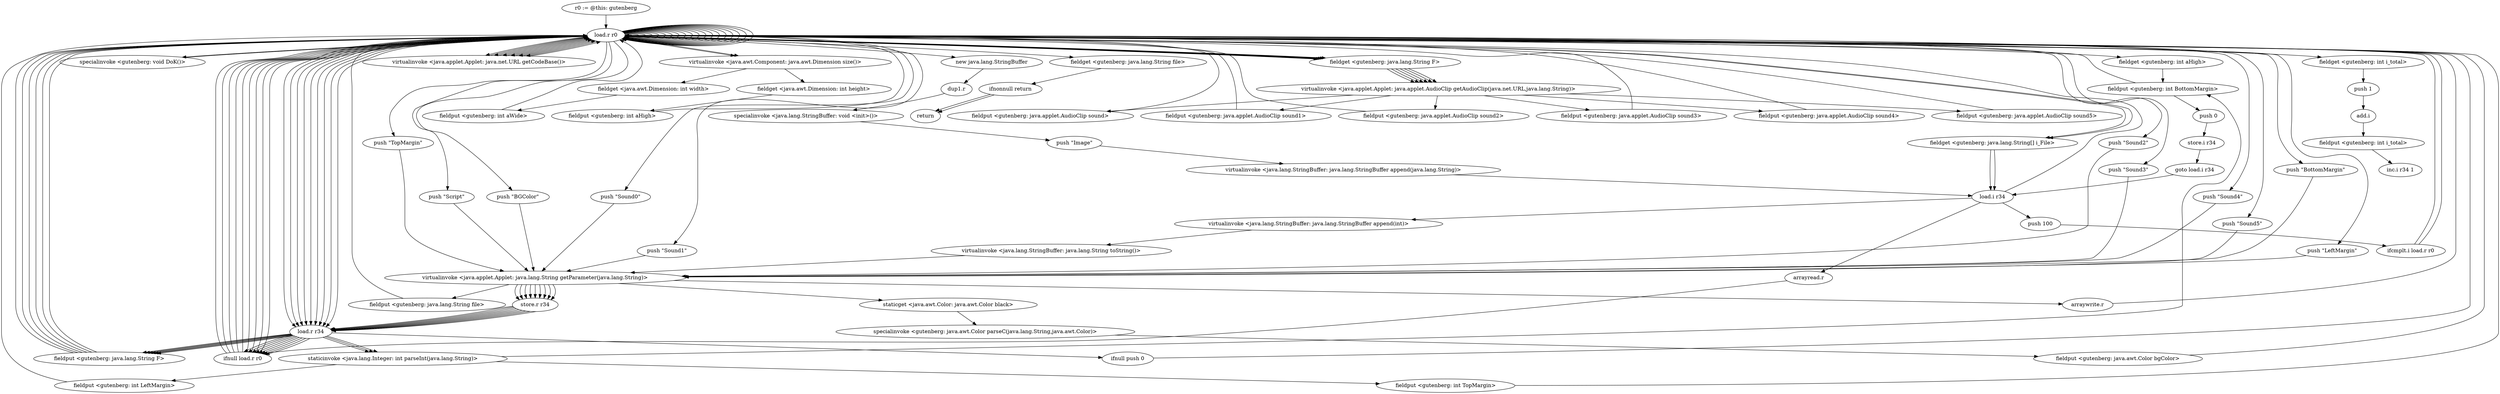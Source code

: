 digraph "" {
    "r0 := @this: gutenberg"
    "load.r r0"
    "r0 := @this: gutenberg"->"load.r r0";
    "load.r r0"->"load.r r0";
    "virtualinvoke <java.awt.Component: java.awt.Dimension size()>"
    "load.r r0"->"virtualinvoke <java.awt.Component: java.awt.Dimension size()>";
    "fieldget <java.awt.Dimension: int width>"
    "virtualinvoke <java.awt.Component: java.awt.Dimension size()>"->"fieldget <java.awt.Dimension: int width>";
    "fieldput <gutenberg: int aWide>"
    "fieldget <java.awt.Dimension: int width>"->"fieldput <gutenberg: int aWide>";
    "fieldput <gutenberg: int aWide>"->"load.r r0";
    "load.r r0"->"load.r r0";
    "load.r r0"->"virtualinvoke <java.awt.Component: java.awt.Dimension size()>";
    "fieldget <java.awt.Dimension: int height>"
    "virtualinvoke <java.awt.Component: java.awt.Dimension size()>"->"fieldget <java.awt.Dimension: int height>";
    "fieldput <gutenberg: int aHigh>"
    "fieldget <java.awt.Dimension: int height>"->"fieldput <gutenberg: int aHigh>";
    "fieldput <gutenberg: int aHigh>"->"load.r r0";
    "load.r r0"->"load.r r0";
    "fieldget <gutenberg: int aHigh>"
    "load.r r0"->"fieldget <gutenberg: int aHigh>";
    "fieldput <gutenberg: int BottomMargin>"
    "fieldget <gutenberg: int aHigh>"->"fieldput <gutenberg: int BottomMargin>";
    "fieldput <gutenberg: int BottomMargin>"->"load.r r0";
    "specialinvoke <gutenberg: void DoK()>"
    "load.r r0"->"specialinvoke <gutenberg: void DoK()>";
    "specialinvoke <gutenberg: void DoK()>"->"load.r r0";
    "load.r r0"->"load.r r0";
    "load.r r0"->"load.r r0";
    "push \"BGColor\""
    "load.r r0"->"push \"BGColor\"";
    "virtualinvoke <java.applet.Applet: java.lang.String getParameter(java.lang.String)>"
    "push \"BGColor\""->"virtualinvoke <java.applet.Applet: java.lang.String getParameter(java.lang.String)>";
    "staticget <java.awt.Color: java.awt.Color black>"
    "virtualinvoke <java.applet.Applet: java.lang.String getParameter(java.lang.String)>"->"staticget <java.awt.Color: java.awt.Color black>";
    "specialinvoke <gutenberg: java.awt.Color parseC(java.lang.String,java.awt.Color)>"
    "staticget <java.awt.Color: java.awt.Color black>"->"specialinvoke <gutenberg: java.awt.Color parseC(java.lang.String,java.awt.Color)>";
    "fieldput <gutenberg: java.awt.Color bgColor>"
    "specialinvoke <gutenberg: java.awt.Color parseC(java.lang.String,java.awt.Color)>"->"fieldput <gutenberg: java.awt.Color bgColor>";
    "fieldput <gutenberg: java.awt.Color bgColor>"->"load.r r0";
    "push \"Sound0\""
    "load.r r0"->"push \"Sound0\"";
    "push \"Sound0\""->"virtualinvoke <java.applet.Applet: java.lang.String getParameter(java.lang.String)>";
    "store.r r34"
    "virtualinvoke <java.applet.Applet: java.lang.String getParameter(java.lang.String)>"->"store.r r34";
    "load.r r34"
    "store.r r34"->"load.r r34";
    "ifnull load.r r0"
    "load.r r34"->"ifnull load.r r0";
    "ifnull load.r r0"->"load.r r0";
    "load.r r0"->"load.r r34";
    "fieldput <gutenberg: java.lang.String F>"
    "load.r r34"->"fieldput <gutenberg: java.lang.String F>";
    "fieldput <gutenberg: java.lang.String F>"->"load.r r0";
    "load.r r0"->"load.r r0";
    "load.r r0"->"load.r r0";
    "virtualinvoke <java.applet.Applet: java.net.URL getCodeBase()>"
    "load.r r0"->"virtualinvoke <java.applet.Applet: java.net.URL getCodeBase()>";
    "virtualinvoke <java.applet.Applet: java.net.URL getCodeBase()>"->"load.r r0";
    "fieldget <gutenberg: java.lang.String F>"
    "load.r r0"->"fieldget <gutenberg: java.lang.String F>";
    "virtualinvoke <java.applet.Applet: java.applet.AudioClip getAudioClip(java.net.URL,java.lang.String)>"
    "fieldget <gutenberg: java.lang.String F>"->"virtualinvoke <java.applet.Applet: java.applet.AudioClip getAudioClip(java.net.URL,java.lang.String)>";
    "fieldput <gutenberg: java.applet.AudioClip sound>"
    "virtualinvoke <java.applet.Applet: java.applet.AudioClip getAudioClip(java.net.URL,java.lang.String)>"->"fieldput <gutenberg: java.applet.AudioClip sound>";
    "fieldput <gutenberg: java.applet.AudioClip sound>"->"load.r r0";
    "push \"Sound1\""
    "load.r r0"->"push \"Sound1\"";
    "push \"Sound1\""->"virtualinvoke <java.applet.Applet: java.lang.String getParameter(java.lang.String)>";
    "virtualinvoke <java.applet.Applet: java.lang.String getParameter(java.lang.String)>"->"store.r r34";
    "store.r r34"->"load.r r34";
    "load.r r34"->"ifnull load.r r0";
    "ifnull load.r r0"->"load.r r0";
    "load.r r0"->"load.r r34";
    "load.r r34"->"fieldput <gutenberg: java.lang.String F>";
    "fieldput <gutenberg: java.lang.String F>"->"load.r r0";
    "load.r r0"->"load.r r0";
    "load.r r0"->"load.r r0";
    "load.r r0"->"virtualinvoke <java.applet.Applet: java.net.URL getCodeBase()>";
    "virtualinvoke <java.applet.Applet: java.net.URL getCodeBase()>"->"load.r r0";
    "load.r r0"->"fieldget <gutenberg: java.lang.String F>";
    "fieldget <gutenberg: java.lang.String F>"->"virtualinvoke <java.applet.Applet: java.applet.AudioClip getAudioClip(java.net.URL,java.lang.String)>";
    "fieldput <gutenberg: java.applet.AudioClip sound1>"
    "virtualinvoke <java.applet.Applet: java.applet.AudioClip getAudioClip(java.net.URL,java.lang.String)>"->"fieldput <gutenberg: java.applet.AudioClip sound1>";
    "fieldput <gutenberg: java.applet.AudioClip sound1>"->"load.r r0";
    "push \"Sound2\""
    "load.r r0"->"push \"Sound2\"";
    "push \"Sound2\""->"virtualinvoke <java.applet.Applet: java.lang.String getParameter(java.lang.String)>";
    "virtualinvoke <java.applet.Applet: java.lang.String getParameter(java.lang.String)>"->"store.r r34";
    "store.r r34"->"load.r r34";
    "load.r r34"->"ifnull load.r r0";
    "ifnull load.r r0"->"load.r r0";
    "load.r r0"->"load.r r34";
    "load.r r34"->"fieldput <gutenberg: java.lang.String F>";
    "fieldput <gutenberg: java.lang.String F>"->"load.r r0";
    "load.r r0"->"load.r r0";
    "load.r r0"->"load.r r0";
    "load.r r0"->"virtualinvoke <java.applet.Applet: java.net.URL getCodeBase()>";
    "virtualinvoke <java.applet.Applet: java.net.URL getCodeBase()>"->"load.r r0";
    "load.r r0"->"fieldget <gutenberg: java.lang.String F>";
    "fieldget <gutenberg: java.lang.String F>"->"virtualinvoke <java.applet.Applet: java.applet.AudioClip getAudioClip(java.net.URL,java.lang.String)>";
    "fieldput <gutenberg: java.applet.AudioClip sound2>"
    "virtualinvoke <java.applet.Applet: java.applet.AudioClip getAudioClip(java.net.URL,java.lang.String)>"->"fieldput <gutenberg: java.applet.AudioClip sound2>";
    "fieldput <gutenberg: java.applet.AudioClip sound2>"->"load.r r0";
    "push \"Sound3\""
    "load.r r0"->"push \"Sound3\"";
    "push \"Sound3\""->"virtualinvoke <java.applet.Applet: java.lang.String getParameter(java.lang.String)>";
    "virtualinvoke <java.applet.Applet: java.lang.String getParameter(java.lang.String)>"->"store.r r34";
    "store.r r34"->"load.r r34";
    "load.r r34"->"ifnull load.r r0";
    "ifnull load.r r0"->"load.r r0";
    "load.r r0"->"load.r r34";
    "load.r r34"->"fieldput <gutenberg: java.lang.String F>";
    "fieldput <gutenberg: java.lang.String F>"->"load.r r0";
    "load.r r0"->"load.r r0";
    "load.r r0"->"load.r r0";
    "load.r r0"->"virtualinvoke <java.applet.Applet: java.net.URL getCodeBase()>";
    "virtualinvoke <java.applet.Applet: java.net.URL getCodeBase()>"->"load.r r0";
    "load.r r0"->"fieldget <gutenberg: java.lang.String F>";
    "fieldget <gutenberg: java.lang.String F>"->"virtualinvoke <java.applet.Applet: java.applet.AudioClip getAudioClip(java.net.URL,java.lang.String)>";
    "fieldput <gutenberg: java.applet.AudioClip sound3>"
    "virtualinvoke <java.applet.Applet: java.applet.AudioClip getAudioClip(java.net.URL,java.lang.String)>"->"fieldput <gutenberg: java.applet.AudioClip sound3>";
    "fieldput <gutenberg: java.applet.AudioClip sound3>"->"load.r r0";
    "push \"Sound4\""
    "load.r r0"->"push \"Sound4\"";
    "push \"Sound4\""->"virtualinvoke <java.applet.Applet: java.lang.String getParameter(java.lang.String)>";
    "virtualinvoke <java.applet.Applet: java.lang.String getParameter(java.lang.String)>"->"store.r r34";
    "store.r r34"->"load.r r34";
    "load.r r34"->"ifnull load.r r0";
    "ifnull load.r r0"->"load.r r0";
    "load.r r0"->"load.r r34";
    "load.r r34"->"fieldput <gutenberg: java.lang.String F>";
    "fieldput <gutenberg: java.lang.String F>"->"load.r r0";
    "load.r r0"->"load.r r0";
    "load.r r0"->"load.r r0";
    "load.r r0"->"virtualinvoke <java.applet.Applet: java.net.URL getCodeBase()>";
    "virtualinvoke <java.applet.Applet: java.net.URL getCodeBase()>"->"load.r r0";
    "load.r r0"->"fieldget <gutenberg: java.lang.String F>";
    "fieldget <gutenberg: java.lang.String F>"->"virtualinvoke <java.applet.Applet: java.applet.AudioClip getAudioClip(java.net.URL,java.lang.String)>";
    "fieldput <gutenberg: java.applet.AudioClip sound4>"
    "virtualinvoke <java.applet.Applet: java.applet.AudioClip getAudioClip(java.net.URL,java.lang.String)>"->"fieldput <gutenberg: java.applet.AudioClip sound4>";
    "fieldput <gutenberg: java.applet.AudioClip sound4>"->"load.r r0";
    "push \"Sound5\""
    "load.r r0"->"push \"Sound5\"";
    "push \"Sound5\""->"virtualinvoke <java.applet.Applet: java.lang.String getParameter(java.lang.String)>";
    "virtualinvoke <java.applet.Applet: java.lang.String getParameter(java.lang.String)>"->"store.r r34";
    "store.r r34"->"load.r r34";
    "load.r r34"->"ifnull load.r r0";
    "ifnull load.r r0"->"load.r r0";
    "load.r r0"->"load.r r34";
    "load.r r34"->"fieldput <gutenberg: java.lang.String F>";
    "fieldput <gutenberg: java.lang.String F>"->"load.r r0";
    "load.r r0"->"load.r r0";
    "load.r r0"->"load.r r0";
    "load.r r0"->"virtualinvoke <java.applet.Applet: java.net.URL getCodeBase()>";
    "virtualinvoke <java.applet.Applet: java.net.URL getCodeBase()>"->"load.r r0";
    "load.r r0"->"fieldget <gutenberg: java.lang.String F>";
    "fieldget <gutenberg: java.lang.String F>"->"virtualinvoke <java.applet.Applet: java.applet.AudioClip getAudioClip(java.net.URL,java.lang.String)>";
    "fieldput <gutenberg: java.applet.AudioClip sound5>"
    "virtualinvoke <java.applet.Applet: java.applet.AudioClip getAudioClip(java.net.URL,java.lang.String)>"->"fieldput <gutenberg: java.applet.AudioClip sound5>";
    "fieldput <gutenberg: java.applet.AudioClip sound5>"->"load.r r0";
    "push \"LeftMargin\""
    "load.r r0"->"push \"LeftMargin\"";
    "push \"LeftMargin\""->"virtualinvoke <java.applet.Applet: java.lang.String getParameter(java.lang.String)>";
    "virtualinvoke <java.applet.Applet: java.lang.String getParameter(java.lang.String)>"->"store.r r34";
    "store.r r34"->"load.r r34";
    "load.r r34"->"ifnull load.r r0";
    "ifnull load.r r0"->"load.r r0";
    "load.r r0"->"load.r r34";
    "staticinvoke <java.lang.Integer: int parseInt(java.lang.String)>"
    "load.r r34"->"staticinvoke <java.lang.Integer: int parseInt(java.lang.String)>";
    "fieldput <gutenberg: int LeftMargin>"
    "staticinvoke <java.lang.Integer: int parseInt(java.lang.String)>"->"fieldput <gutenberg: int LeftMargin>";
    "fieldput <gutenberg: int LeftMargin>"->"load.r r0";
    "push \"TopMargin\""
    "load.r r0"->"push \"TopMargin\"";
    "push \"TopMargin\""->"virtualinvoke <java.applet.Applet: java.lang.String getParameter(java.lang.String)>";
    "virtualinvoke <java.applet.Applet: java.lang.String getParameter(java.lang.String)>"->"store.r r34";
    "store.r r34"->"load.r r34";
    "load.r r34"->"ifnull load.r r0";
    "ifnull load.r r0"->"load.r r0";
    "load.r r0"->"load.r r34";
    "load.r r34"->"staticinvoke <java.lang.Integer: int parseInt(java.lang.String)>";
    "fieldput <gutenberg: int TopMargin>"
    "staticinvoke <java.lang.Integer: int parseInt(java.lang.String)>"->"fieldput <gutenberg: int TopMargin>";
    "fieldput <gutenberg: int TopMargin>"->"load.r r0";
    "push \"BottomMargin\""
    "load.r r0"->"push \"BottomMargin\"";
    "push \"BottomMargin\""->"virtualinvoke <java.applet.Applet: java.lang.String getParameter(java.lang.String)>";
    "virtualinvoke <java.applet.Applet: java.lang.String getParameter(java.lang.String)>"->"store.r r34";
    "store.r r34"->"load.r r34";
    "ifnull push 0"
    "load.r r34"->"ifnull push 0";
    "ifnull push 0"->"load.r r0";
    "load.r r0"->"load.r r34";
    "load.r r34"->"staticinvoke <java.lang.Integer: int parseInt(java.lang.String)>";
    "staticinvoke <java.lang.Integer: int parseInt(java.lang.String)>"->"fieldput <gutenberg: int BottomMargin>";
    "push 0"
    "fieldput <gutenberg: int BottomMargin>"->"push 0";
    "store.i r34"
    "push 0"->"store.i r34";
    "goto load.i r34"
    "store.i r34"->"goto load.i r34";
    "load.i r34"
    "goto load.i r34"->"load.i r34";
    "push 100"
    "load.i r34"->"push 100";
    "ifcmplt.i load.r r0"
    "push 100"->"ifcmplt.i load.r r0";
    "ifcmplt.i load.r r0"->"load.r r0";
    "load.r r0"->"load.r r0";
    "push \"Script\""
    "load.r r0"->"push \"Script\"";
    "push \"Script\""->"virtualinvoke <java.applet.Applet: java.lang.String getParameter(java.lang.String)>";
    "fieldput <gutenberg: java.lang.String file>"
    "virtualinvoke <java.applet.Applet: java.lang.String getParameter(java.lang.String)>"->"fieldput <gutenberg: java.lang.String file>";
    "fieldput <gutenberg: java.lang.String file>"->"load.r r0";
    "fieldget <gutenberg: java.lang.String file>"
    "load.r r0"->"fieldget <gutenberg: java.lang.String file>";
    "ifnonnull return"
    "fieldget <gutenberg: java.lang.String file>"->"ifnonnull return";
    "return"
    "ifnonnull return"->"return";
    "ifnonnull return"->"return";
    "ifcmplt.i load.r r0"->"load.r r0";
    "fieldget <gutenberg: java.lang.String[] i_File>"
    "load.r r0"->"fieldget <gutenberg: java.lang.String[] i_File>";
    "fieldget <gutenberg: java.lang.String[] i_File>"->"load.i r34";
    "load.i r34"->"load.r r0";
    "new java.lang.StringBuffer"
    "load.r r0"->"new java.lang.StringBuffer";
    "dup1.r"
    "new java.lang.StringBuffer"->"dup1.r";
    "specialinvoke <java.lang.StringBuffer: void <init>()>"
    "dup1.r"->"specialinvoke <java.lang.StringBuffer: void <init>()>";
    "push \"Image\""
    "specialinvoke <java.lang.StringBuffer: void <init>()>"->"push \"Image\"";
    "virtualinvoke <java.lang.StringBuffer: java.lang.StringBuffer append(java.lang.String)>"
    "push \"Image\""->"virtualinvoke <java.lang.StringBuffer: java.lang.StringBuffer append(java.lang.String)>";
    "virtualinvoke <java.lang.StringBuffer: java.lang.StringBuffer append(java.lang.String)>"->"load.i r34";
    "virtualinvoke <java.lang.StringBuffer: java.lang.StringBuffer append(int)>"
    "load.i r34"->"virtualinvoke <java.lang.StringBuffer: java.lang.StringBuffer append(int)>";
    "virtualinvoke <java.lang.StringBuffer: java.lang.String toString()>"
    "virtualinvoke <java.lang.StringBuffer: java.lang.StringBuffer append(int)>"->"virtualinvoke <java.lang.StringBuffer: java.lang.String toString()>";
    "virtualinvoke <java.lang.StringBuffer: java.lang.String toString()>"->"virtualinvoke <java.applet.Applet: java.lang.String getParameter(java.lang.String)>";
    "arraywrite.r"
    "virtualinvoke <java.applet.Applet: java.lang.String getParameter(java.lang.String)>"->"arraywrite.r";
    "arraywrite.r"->"load.r r0";
    "load.r r0"->"fieldget <gutenberg: java.lang.String[] i_File>";
    "fieldget <gutenberg: java.lang.String[] i_File>"->"load.i r34";
    "arrayread.r"
    "load.i r34"->"arrayread.r";
    "arrayread.r"->"ifnull load.r r0";
    "ifnull load.r r0"->"load.r r0";
    "load.r r0"->"load.r r0";
    "fieldget <gutenberg: int i_total>"
    "load.r r0"->"fieldget <gutenberg: int i_total>";
    "push 1"
    "fieldget <gutenberg: int i_total>"->"push 1";
    "add.i"
    "push 1"->"add.i";
    "fieldput <gutenberg: int i_total>"
    "add.i"->"fieldput <gutenberg: int i_total>";
    "inc.i r34 1"
    "fieldput <gutenberg: int i_total>"->"inc.i r34 1";
}
